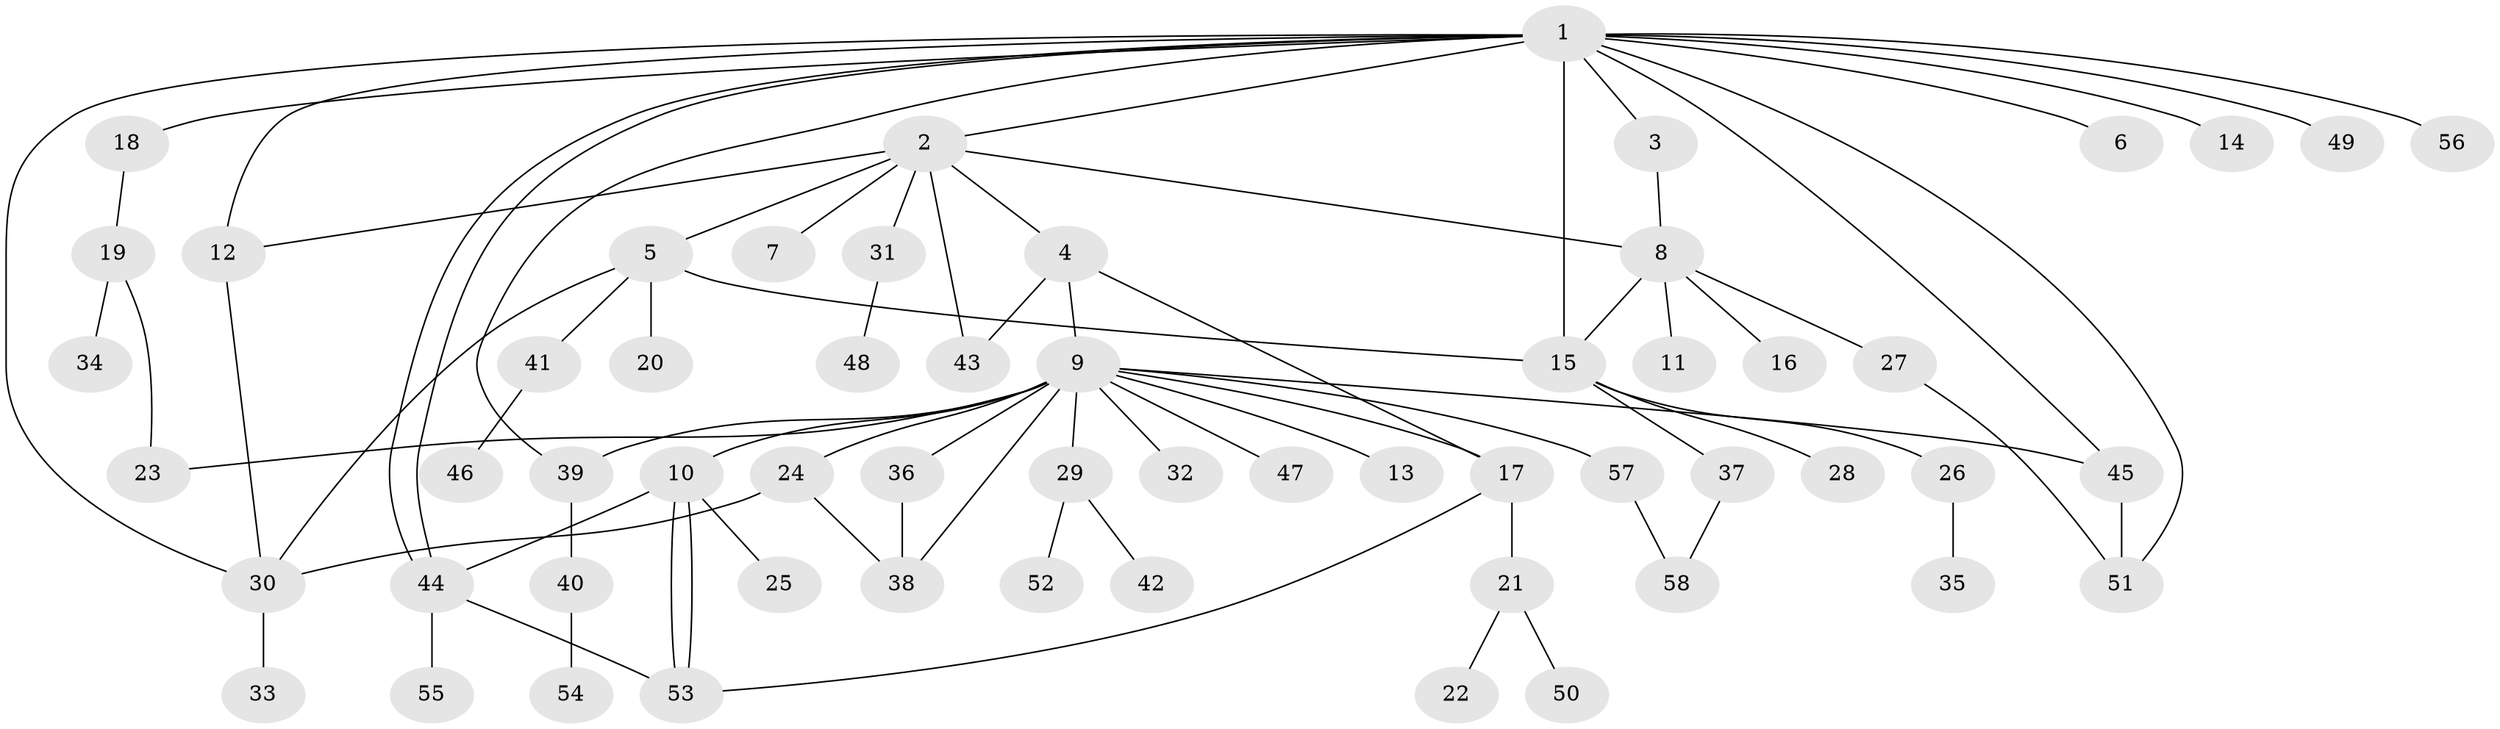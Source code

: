 // Generated by graph-tools (version 1.1) at 2025/49/03/09/25 03:49:46]
// undirected, 58 vertices, 79 edges
graph export_dot {
graph [start="1"]
  node [color=gray90,style=filled];
  1;
  2;
  3;
  4;
  5;
  6;
  7;
  8;
  9;
  10;
  11;
  12;
  13;
  14;
  15;
  16;
  17;
  18;
  19;
  20;
  21;
  22;
  23;
  24;
  25;
  26;
  27;
  28;
  29;
  30;
  31;
  32;
  33;
  34;
  35;
  36;
  37;
  38;
  39;
  40;
  41;
  42;
  43;
  44;
  45;
  46;
  47;
  48;
  49;
  50;
  51;
  52;
  53;
  54;
  55;
  56;
  57;
  58;
  1 -- 2;
  1 -- 3;
  1 -- 6;
  1 -- 12;
  1 -- 14;
  1 -- 15;
  1 -- 18;
  1 -- 30;
  1 -- 39;
  1 -- 44;
  1 -- 44;
  1 -- 45;
  1 -- 49;
  1 -- 51;
  1 -- 56;
  2 -- 4;
  2 -- 5;
  2 -- 7;
  2 -- 8;
  2 -- 12;
  2 -- 31;
  2 -- 43;
  3 -- 8;
  4 -- 9;
  4 -- 17;
  4 -- 43;
  5 -- 15;
  5 -- 20;
  5 -- 30;
  5 -- 41;
  8 -- 11;
  8 -- 15;
  8 -- 16;
  8 -- 27;
  9 -- 10;
  9 -- 13;
  9 -- 17;
  9 -- 23;
  9 -- 24;
  9 -- 29;
  9 -- 32;
  9 -- 36;
  9 -- 38;
  9 -- 39;
  9 -- 45;
  9 -- 47;
  9 -- 57;
  10 -- 25;
  10 -- 44;
  10 -- 53;
  10 -- 53;
  12 -- 30;
  15 -- 26;
  15 -- 28;
  15 -- 37;
  17 -- 21;
  17 -- 53;
  18 -- 19;
  19 -- 23;
  19 -- 34;
  21 -- 22;
  21 -- 50;
  24 -- 30;
  24 -- 38;
  26 -- 35;
  27 -- 51;
  29 -- 42;
  29 -- 52;
  30 -- 33;
  31 -- 48;
  36 -- 38;
  37 -- 58;
  39 -- 40;
  40 -- 54;
  41 -- 46;
  44 -- 53;
  44 -- 55;
  45 -- 51;
  57 -- 58;
}
